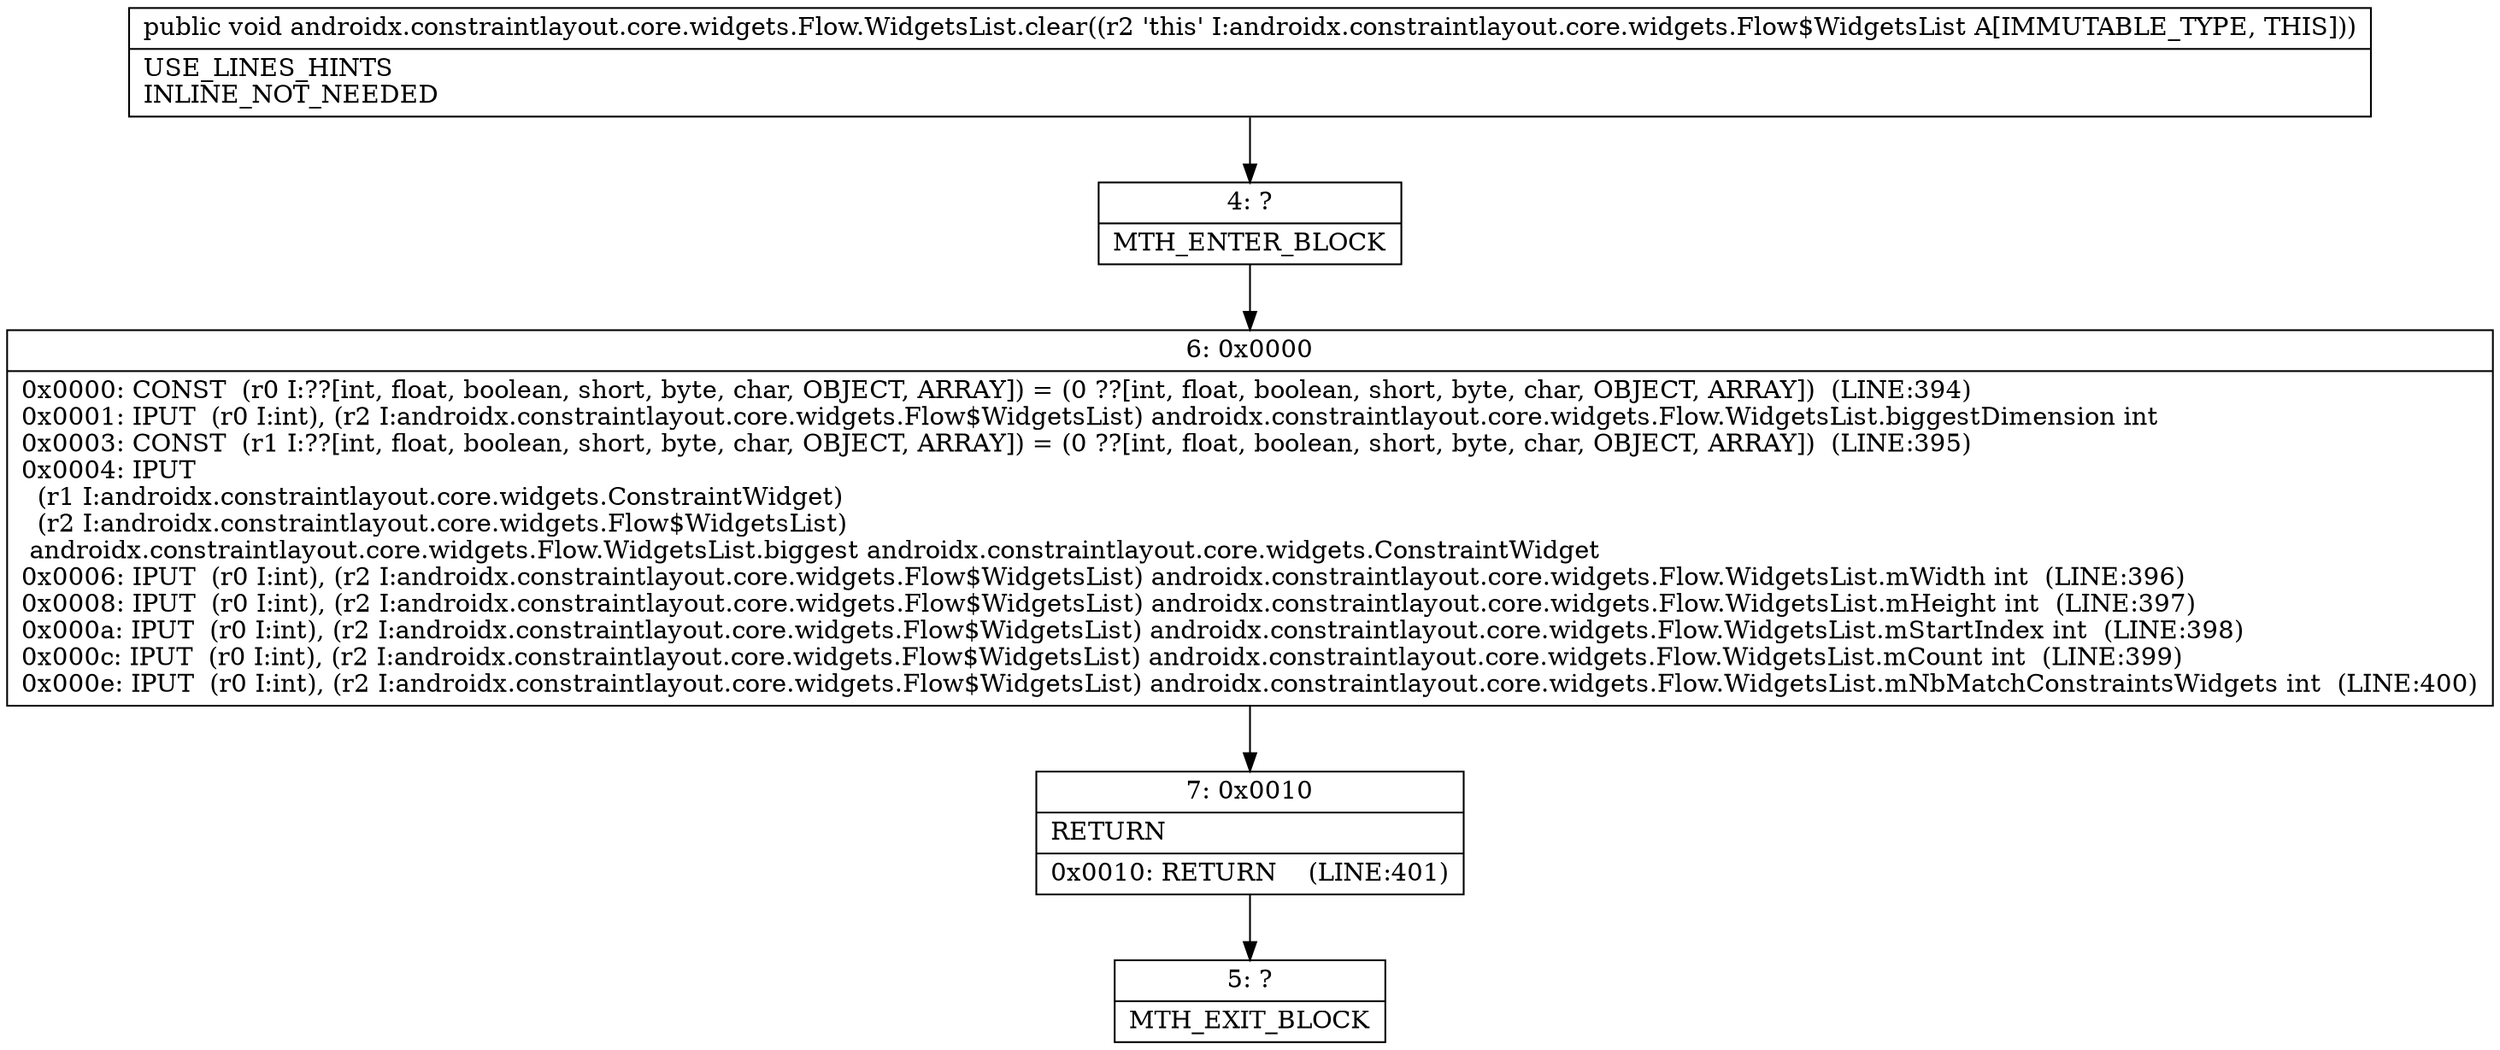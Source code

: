 digraph "CFG forandroidx.constraintlayout.core.widgets.Flow.WidgetsList.clear()V" {
Node_4 [shape=record,label="{4\:\ ?|MTH_ENTER_BLOCK\l}"];
Node_6 [shape=record,label="{6\:\ 0x0000|0x0000: CONST  (r0 I:??[int, float, boolean, short, byte, char, OBJECT, ARRAY]) = (0 ??[int, float, boolean, short, byte, char, OBJECT, ARRAY])  (LINE:394)\l0x0001: IPUT  (r0 I:int), (r2 I:androidx.constraintlayout.core.widgets.Flow$WidgetsList) androidx.constraintlayout.core.widgets.Flow.WidgetsList.biggestDimension int \l0x0003: CONST  (r1 I:??[int, float, boolean, short, byte, char, OBJECT, ARRAY]) = (0 ??[int, float, boolean, short, byte, char, OBJECT, ARRAY])  (LINE:395)\l0x0004: IPUT  \l  (r1 I:androidx.constraintlayout.core.widgets.ConstraintWidget)\l  (r2 I:androidx.constraintlayout.core.widgets.Flow$WidgetsList)\l androidx.constraintlayout.core.widgets.Flow.WidgetsList.biggest androidx.constraintlayout.core.widgets.ConstraintWidget \l0x0006: IPUT  (r0 I:int), (r2 I:androidx.constraintlayout.core.widgets.Flow$WidgetsList) androidx.constraintlayout.core.widgets.Flow.WidgetsList.mWidth int  (LINE:396)\l0x0008: IPUT  (r0 I:int), (r2 I:androidx.constraintlayout.core.widgets.Flow$WidgetsList) androidx.constraintlayout.core.widgets.Flow.WidgetsList.mHeight int  (LINE:397)\l0x000a: IPUT  (r0 I:int), (r2 I:androidx.constraintlayout.core.widgets.Flow$WidgetsList) androidx.constraintlayout.core.widgets.Flow.WidgetsList.mStartIndex int  (LINE:398)\l0x000c: IPUT  (r0 I:int), (r2 I:androidx.constraintlayout.core.widgets.Flow$WidgetsList) androidx.constraintlayout.core.widgets.Flow.WidgetsList.mCount int  (LINE:399)\l0x000e: IPUT  (r0 I:int), (r2 I:androidx.constraintlayout.core.widgets.Flow$WidgetsList) androidx.constraintlayout.core.widgets.Flow.WidgetsList.mNbMatchConstraintsWidgets int  (LINE:400)\l}"];
Node_7 [shape=record,label="{7\:\ 0x0010|RETURN\l|0x0010: RETURN    (LINE:401)\l}"];
Node_5 [shape=record,label="{5\:\ ?|MTH_EXIT_BLOCK\l}"];
MethodNode[shape=record,label="{public void androidx.constraintlayout.core.widgets.Flow.WidgetsList.clear((r2 'this' I:androidx.constraintlayout.core.widgets.Flow$WidgetsList A[IMMUTABLE_TYPE, THIS]))  | USE_LINES_HINTS\lINLINE_NOT_NEEDED\l}"];
MethodNode -> Node_4;Node_4 -> Node_6;
Node_6 -> Node_7;
Node_7 -> Node_5;
}


